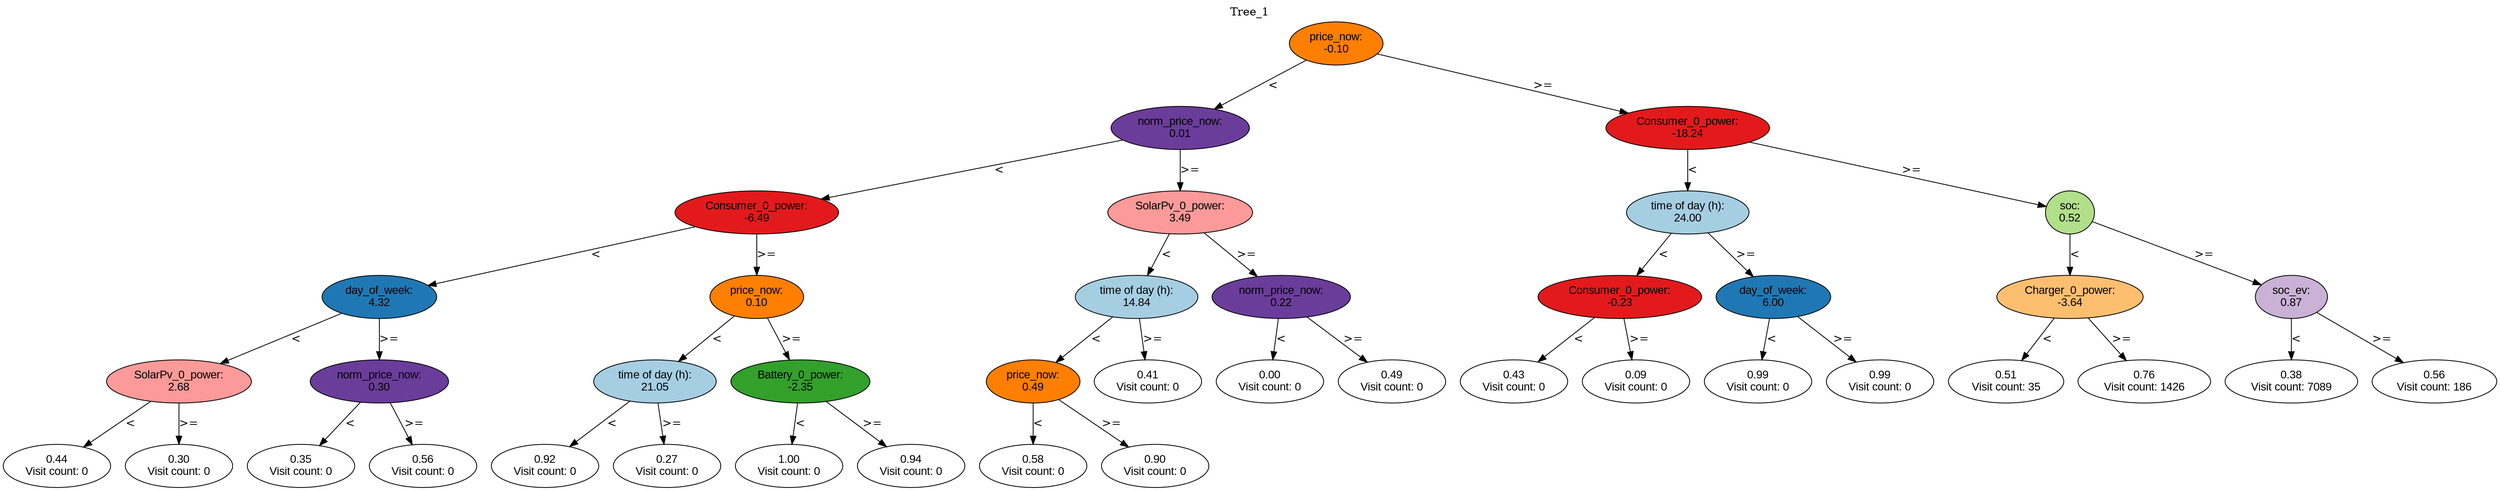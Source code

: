 digraph BST {
    node [fontname="Arial" style=filled colorscheme=paired12];
    0 [ label = "price_now:
-0.10" fillcolor=8];
    1 [ label = "norm_price_now:
0.01" fillcolor=10];
    2 [ label = "Consumer_0_power:
-6.49" fillcolor=6];
    3 [ label = "day_of_week:
4.32" fillcolor=2];
    4 [ label = "SolarPv_0_power:
2.68" fillcolor=5];
    5 [ label = "0.44
Visit count: 0" fillcolor=white];
    6 [ label = "0.30
Visit count: 0" fillcolor=white];
    7 [ label = "norm_price_now:
0.30" fillcolor=10];
    8 [ label = "0.35
Visit count: 0" fillcolor=white];
    9 [ label = "0.56
Visit count: 0" fillcolor=white];
    10 [ label = "price_now:
0.10" fillcolor=8];
    11 [ label = "time of day (h):
21.05" fillcolor=1];
    12 [ label = "0.92
Visit count: 0" fillcolor=white];
    13 [ label = "0.27
Visit count: 0" fillcolor=white];
    14 [ label = "Battery_0_power:
-2.35" fillcolor=4];
    15 [ label = "1.00
Visit count: 0" fillcolor=white];
    16 [ label = "0.94
Visit count: 0" fillcolor=white];
    17 [ label = "SolarPv_0_power:
3.49" fillcolor=5];
    18 [ label = "time of day (h):
14.84" fillcolor=1];
    19 [ label = "price_now:
0.49" fillcolor=8];
    20 [ label = "0.58
Visit count: 0" fillcolor=white];
    21 [ label = "0.90
Visit count: 0" fillcolor=white];
    22 [ label = "0.41
Visit count: 0" fillcolor=white];
    23 [ label = "norm_price_now:
0.22" fillcolor=10];
    24 [ label = "0.00
Visit count: 0" fillcolor=white];
    25 [ label = "0.49
Visit count: 0" fillcolor=white];
    26 [ label = "Consumer_0_power:
-18.24" fillcolor=6];
    27 [ label = "time of day (h):
24.00" fillcolor=1];
    28 [ label = "Consumer_0_power:
-0.23" fillcolor=6];
    29 [ label = "0.43
Visit count: 0" fillcolor=white];
    30 [ label = "0.09
Visit count: 0" fillcolor=white];
    31 [ label = "day_of_week:
6.00" fillcolor=2];
    32 [ label = "0.99
Visit count: 0" fillcolor=white];
    33 [ label = "0.99
Visit count: 0" fillcolor=white];
    34 [ label = "soc:
0.52" fillcolor=3];
    35 [ label = "Charger_0_power:
-3.64" fillcolor=7];
    36 [ label = "0.51
Visit count: 35" fillcolor=white];
    37 [ label = "0.76
Visit count: 1426" fillcolor=white];
    38 [ label = "soc_ev:
0.87" fillcolor=9];
    39 [ label = "0.38
Visit count: 7089" fillcolor=white];
    40 [ label = "0.56
Visit count: 186" fillcolor=white];

    0  -> 1[ label = "<"];
    0  -> 26[ label = ">="];
    1  -> 2[ label = "<"];
    1  -> 17[ label = ">="];
    2  -> 3[ label = "<"];
    2  -> 10[ label = ">="];
    3  -> 4[ label = "<"];
    3  -> 7[ label = ">="];
    4  -> 5[ label = "<"];
    4  -> 6[ label = ">="];
    7  -> 8[ label = "<"];
    7  -> 9[ label = ">="];
    10  -> 11[ label = "<"];
    10  -> 14[ label = ">="];
    11  -> 12[ label = "<"];
    11  -> 13[ label = ">="];
    14  -> 15[ label = "<"];
    14  -> 16[ label = ">="];
    17  -> 18[ label = "<"];
    17  -> 23[ label = ">="];
    18  -> 19[ label = "<"];
    18  -> 22[ label = ">="];
    19  -> 20[ label = "<"];
    19  -> 21[ label = ">="];
    23  -> 24[ label = "<"];
    23  -> 25[ label = ">="];
    26  -> 27[ label = "<"];
    26  -> 34[ label = ">="];
    27  -> 28[ label = "<"];
    27  -> 31[ label = ">="];
    28  -> 29[ label = "<"];
    28  -> 30[ label = ">="];
    31  -> 32[ label = "<"];
    31  -> 33[ label = ">="];
    34  -> 35[ label = "<"];
    34  -> 38[ label = ">="];
    35  -> 36[ label = "<"];
    35  -> 37[ label = ">="];
    38  -> 39[ label = "<"];
    38  -> 40[ label = ">="];

    labelloc="t";
    label="Tree_1";
}